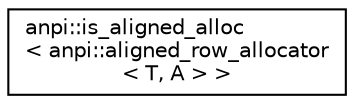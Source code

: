 digraph "Representación gráfica de la clase"
{
  edge [fontname="Helvetica",fontsize="10",labelfontname="Helvetica",labelfontsize="10"];
  node [fontname="Helvetica",fontsize="10",shape=record];
  rankdir="LR";
  Node0 [label="anpi::is_aligned_alloc\l\< anpi::aligned_row_allocator\l\< T, A \> \>",height=0.2,width=0.4,color="black", fillcolor="white", style="filled",URL="$d7/ddf/structanpi_1_1is__aligned__alloc_3_01anpi_1_1aligned__row__allocator_3_01T_00_01A_01_4_01_4.html"];
}
